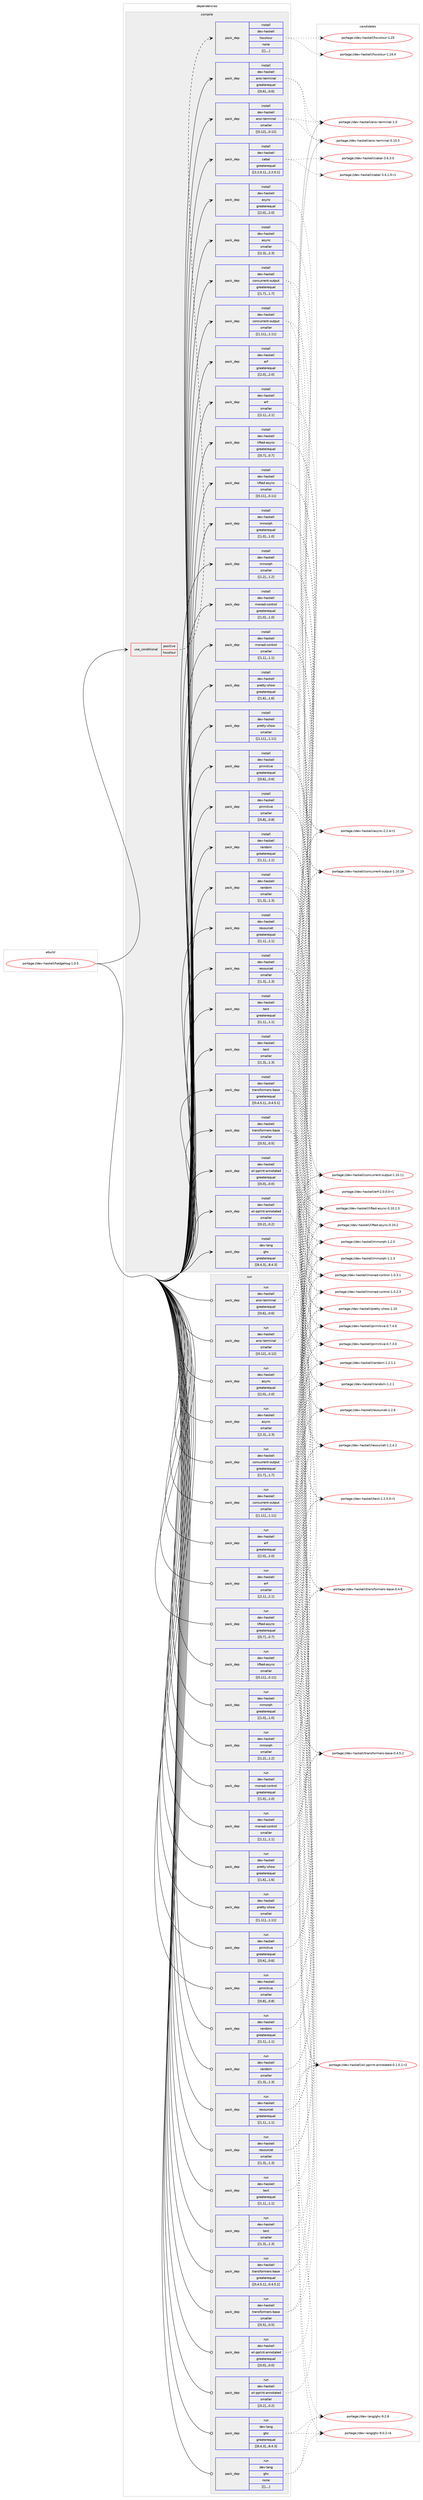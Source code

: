 digraph prolog {

# *************
# Graph options
# *************

newrank=true;
concentrate=true;
compound=true;
graph [rankdir=LR,fontname=Helvetica,fontsize=10,ranksep=1.5];#, ranksep=2.5, nodesep=0.2];
edge  [arrowhead=vee];
node  [fontname=Helvetica,fontsize=10];

# **********
# The ebuild
# **********

subgraph cluster_leftcol {
color=gray;
label=<<i>ebuild</i>>;
id [label="portage://dev-haskell/hedgehog-1.0.5", color=red, width=4, href="../dev-haskell/hedgehog-1.0.5.svg"];
}

# ****************
# The dependencies
# ****************

subgraph cluster_midcol {
color=gray;
label=<<i>dependencies</i>>;
subgraph cluster_compile {
fillcolor="#eeeeee";
style=filled;
label=<<i>compile</i>>;
subgraph cond20873 {
dependency81651 [label=<<TABLE BORDER="0" CELLBORDER="1" CELLSPACING="0" CELLPADDING="4"><TR><TD ROWSPAN="3" CELLPADDING="10">use_conditional</TD></TR><TR><TD>positive</TD></TR><TR><TD>hscolour</TD></TR></TABLE>>, shape=none, color=red];
subgraph pack59789 {
dependency81652 [label=<<TABLE BORDER="0" CELLBORDER="1" CELLSPACING="0" CELLPADDING="4" WIDTH="220"><TR><TD ROWSPAN="6" CELLPADDING="30">pack_dep</TD></TR><TR><TD WIDTH="110">install</TD></TR><TR><TD>dev-haskell</TD></TR><TR><TD>hscolour</TD></TR><TR><TD>none</TD></TR><TR><TD>[[],,,,]</TD></TR></TABLE>>, shape=none, color=blue];
}
dependency81651:e -> dependency81652:w [weight=20,style="dashed",arrowhead="vee"];
}
id:e -> dependency81651:w [weight=20,style="solid",arrowhead="vee"];
subgraph pack59790 {
dependency81653 [label=<<TABLE BORDER="0" CELLBORDER="1" CELLSPACING="0" CELLPADDING="4" WIDTH="220"><TR><TD ROWSPAN="6" CELLPADDING="30">pack_dep</TD></TR><TR><TD WIDTH="110">install</TD></TR><TR><TD>dev-haskell</TD></TR><TR><TD>ansi-terminal</TD></TR><TR><TD>greaterequal</TD></TR><TR><TD>[[0,6],,,0.6]</TD></TR></TABLE>>, shape=none, color=blue];
}
id:e -> dependency81653:w [weight=20,style="solid",arrowhead="vee"];
subgraph pack59791 {
dependency81654 [label=<<TABLE BORDER="0" CELLBORDER="1" CELLSPACING="0" CELLPADDING="4" WIDTH="220"><TR><TD ROWSPAN="6" CELLPADDING="30">pack_dep</TD></TR><TR><TD WIDTH="110">install</TD></TR><TR><TD>dev-haskell</TD></TR><TR><TD>ansi-terminal</TD></TR><TR><TD>smaller</TD></TR><TR><TD>[[0,12],,,0.12]</TD></TR></TABLE>>, shape=none, color=blue];
}
id:e -> dependency81654:w [weight=20,style="solid",arrowhead="vee"];
subgraph pack59792 {
dependency81655 [label=<<TABLE BORDER="0" CELLBORDER="1" CELLSPACING="0" CELLPADDING="4" WIDTH="220"><TR><TD ROWSPAN="6" CELLPADDING="30">pack_dep</TD></TR><TR><TD WIDTH="110">install</TD></TR><TR><TD>dev-haskell</TD></TR><TR><TD>async</TD></TR><TR><TD>greaterequal</TD></TR><TR><TD>[[2,0],,,2.0]</TD></TR></TABLE>>, shape=none, color=blue];
}
id:e -> dependency81655:w [weight=20,style="solid",arrowhead="vee"];
subgraph pack59793 {
dependency81656 [label=<<TABLE BORDER="0" CELLBORDER="1" CELLSPACING="0" CELLPADDING="4" WIDTH="220"><TR><TD ROWSPAN="6" CELLPADDING="30">pack_dep</TD></TR><TR><TD WIDTH="110">install</TD></TR><TR><TD>dev-haskell</TD></TR><TR><TD>async</TD></TR><TR><TD>smaller</TD></TR><TR><TD>[[2,3],,,2.3]</TD></TR></TABLE>>, shape=none, color=blue];
}
id:e -> dependency81656:w [weight=20,style="solid",arrowhead="vee"];
subgraph pack59794 {
dependency81657 [label=<<TABLE BORDER="0" CELLBORDER="1" CELLSPACING="0" CELLPADDING="4" WIDTH="220"><TR><TD ROWSPAN="6" CELLPADDING="30">pack_dep</TD></TR><TR><TD WIDTH="110">install</TD></TR><TR><TD>dev-haskell</TD></TR><TR><TD>cabal</TD></TR><TR><TD>greaterequal</TD></TR><TR><TD>[[2,2,0,1],,,2.2.0.1]</TD></TR></TABLE>>, shape=none, color=blue];
}
id:e -> dependency81657:w [weight=20,style="solid",arrowhead="vee"];
subgraph pack59795 {
dependency81658 [label=<<TABLE BORDER="0" CELLBORDER="1" CELLSPACING="0" CELLPADDING="4" WIDTH="220"><TR><TD ROWSPAN="6" CELLPADDING="30">pack_dep</TD></TR><TR><TD WIDTH="110">install</TD></TR><TR><TD>dev-haskell</TD></TR><TR><TD>concurrent-output</TD></TR><TR><TD>greaterequal</TD></TR><TR><TD>[[1,7],,,1.7]</TD></TR></TABLE>>, shape=none, color=blue];
}
id:e -> dependency81658:w [weight=20,style="solid",arrowhead="vee"];
subgraph pack59796 {
dependency81659 [label=<<TABLE BORDER="0" CELLBORDER="1" CELLSPACING="0" CELLPADDING="4" WIDTH="220"><TR><TD ROWSPAN="6" CELLPADDING="30">pack_dep</TD></TR><TR><TD WIDTH="110">install</TD></TR><TR><TD>dev-haskell</TD></TR><TR><TD>concurrent-output</TD></TR><TR><TD>smaller</TD></TR><TR><TD>[[1,11],,,1.11]</TD></TR></TABLE>>, shape=none, color=blue];
}
id:e -> dependency81659:w [weight=20,style="solid",arrowhead="vee"];
subgraph pack59797 {
dependency81660 [label=<<TABLE BORDER="0" CELLBORDER="1" CELLSPACING="0" CELLPADDING="4" WIDTH="220"><TR><TD ROWSPAN="6" CELLPADDING="30">pack_dep</TD></TR><TR><TD WIDTH="110">install</TD></TR><TR><TD>dev-haskell</TD></TR><TR><TD>erf</TD></TR><TR><TD>greaterequal</TD></TR><TR><TD>[[2,0],,,2.0]</TD></TR></TABLE>>, shape=none, color=blue];
}
id:e -> dependency81660:w [weight=20,style="solid",arrowhead="vee"];
subgraph pack59798 {
dependency81661 [label=<<TABLE BORDER="0" CELLBORDER="1" CELLSPACING="0" CELLPADDING="4" WIDTH="220"><TR><TD ROWSPAN="6" CELLPADDING="30">pack_dep</TD></TR><TR><TD WIDTH="110">install</TD></TR><TR><TD>dev-haskell</TD></TR><TR><TD>erf</TD></TR><TR><TD>smaller</TD></TR><TR><TD>[[2,1],,,2.1]</TD></TR></TABLE>>, shape=none, color=blue];
}
id:e -> dependency81661:w [weight=20,style="solid",arrowhead="vee"];
subgraph pack59799 {
dependency81662 [label=<<TABLE BORDER="0" CELLBORDER="1" CELLSPACING="0" CELLPADDING="4" WIDTH="220"><TR><TD ROWSPAN="6" CELLPADDING="30">pack_dep</TD></TR><TR><TD WIDTH="110">install</TD></TR><TR><TD>dev-haskell</TD></TR><TR><TD>lifted-async</TD></TR><TR><TD>greaterequal</TD></TR><TR><TD>[[0,7],,,0.7]</TD></TR></TABLE>>, shape=none, color=blue];
}
id:e -> dependency81662:w [weight=20,style="solid",arrowhead="vee"];
subgraph pack59800 {
dependency81663 [label=<<TABLE BORDER="0" CELLBORDER="1" CELLSPACING="0" CELLPADDING="4" WIDTH="220"><TR><TD ROWSPAN="6" CELLPADDING="30">pack_dep</TD></TR><TR><TD WIDTH="110">install</TD></TR><TR><TD>dev-haskell</TD></TR><TR><TD>lifted-async</TD></TR><TR><TD>smaller</TD></TR><TR><TD>[[0,11],,,0.11]</TD></TR></TABLE>>, shape=none, color=blue];
}
id:e -> dependency81663:w [weight=20,style="solid",arrowhead="vee"];
subgraph pack59801 {
dependency81664 [label=<<TABLE BORDER="0" CELLBORDER="1" CELLSPACING="0" CELLPADDING="4" WIDTH="220"><TR><TD ROWSPAN="6" CELLPADDING="30">pack_dep</TD></TR><TR><TD WIDTH="110">install</TD></TR><TR><TD>dev-haskell</TD></TR><TR><TD>mmorph</TD></TR><TR><TD>greaterequal</TD></TR><TR><TD>[[1,0],,,1.0]</TD></TR></TABLE>>, shape=none, color=blue];
}
id:e -> dependency81664:w [weight=20,style="solid",arrowhead="vee"];
subgraph pack59802 {
dependency81665 [label=<<TABLE BORDER="0" CELLBORDER="1" CELLSPACING="0" CELLPADDING="4" WIDTH="220"><TR><TD ROWSPAN="6" CELLPADDING="30">pack_dep</TD></TR><TR><TD WIDTH="110">install</TD></TR><TR><TD>dev-haskell</TD></TR><TR><TD>mmorph</TD></TR><TR><TD>smaller</TD></TR><TR><TD>[[1,2],,,1.2]</TD></TR></TABLE>>, shape=none, color=blue];
}
id:e -> dependency81665:w [weight=20,style="solid",arrowhead="vee"];
subgraph pack59803 {
dependency81666 [label=<<TABLE BORDER="0" CELLBORDER="1" CELLSPACING="0" CELLPADDING="4" WIDTH="220"><TR><TD ROWSPAN="6" CELLPADDING="30">pack_dep</TD></TR><TR><TD WIDTH="110">install</TD></TR><TR><TD>dev-haskell</TD></TR><TR><TD>monad-control</TD></TR><TR><TD>greaterequal</TD></TR><TR><TD>[[1,0],,,1.0]</TD></TR></TABLE>>, shape=none, color=blue];
}
id:e -> dependency81666:w [weight=20,style="solid",arrowhead="vee"];
subgraph pack59804 {
dependency81667 [label=<<TABLE BORDER="0" CELLBORDER="1" CELLSPACING="0" CELLPADDING="4" WIDTH="220"><TR><TD ROWSPAN="6" CELLPADDING="30">pack_dep</TD></TR><TR><TD WIDTH="110">install</TD></TR><TR><TD>dev-haskell</TD></TR><TR><TD>monad-control</TD></TR><TR><TD>smaller</TD></TR><TR><TD>[[1,1],,,1.1]</TD></TR></TABLE>>, shape=none, color=blue];
}
id:e -> dependency81667:w [weight=20,style="solid",arrowhead="vee"];
subgraph pack59805 {
dependency81668 [label=<<TABLE BORDER="0" CELLBORDER="1" CELLSPACING="0" CELLPADDING="4" WIDTH="220"><TR><TD ROWSPAN="6" CELLPADDING="30">pack_dep</TD></TR><TR><TD WIDTH="110">install</TD></TR><TR><TD>dev-haskell</TD></TR><TR><TD>pretty-show</TD></TR><TR><TD>greaterequal</TD></TR><TR><TD>[[1,6],,,1.6]</TD></TR></TABLE>>, shape=none, color=blue];
}
id:e -> dependency81668:w [weight=20,style="solid",arrowhead="vee"];
subgraph pack59806 {
dependency81669 [label=<<TABLE BORDER="0" CELLBORDER="1" CELLSPACING="0" CELLPADDING="4" WIDTH="220"><TR><TD ROWSPAN="6" CELLPADDING="30">pack_dep</TD></TR><TR><TD WIDTH="110">install</TD></TR><TR><TD>dev-haskell</TD></TR><TR><TD>pretty-show</TD></TR><TR><TD>smaller</TD></TR><TR><TD>[[1,11],,,1.11]</TD></TR></TABLE>>, shape=none, color=blue];
}
id:e -> dependency81669:w [weight=20,style="solid",arrowhead="vee"];
subgraph pack59807 {
dependency81670 [label=<<TABLE BORDER="0" CELLBORDER="1" CELLSPACING="0" CELLPADDING="4" WIDTH="220"><TR><TD ROWSPAN="6" CELLPADDING="30">pack_dep</TD></TR><TR><TD WIDTH="110">install</TD></TR><TR><TD>dev-haskell</TD></TR><TR><TD>primitive</TD></TR><TR><TD>greaterequal</TD></TR><TR><TD>[[0,6],,,0.6]</TD></TR></TABLE>>, shape=none, color=blue];
}
id:e -> dependency81670:w [weight=20,style="solid",arrowhead="vee"];
subgraph pack59808 {
dependency81671 [label=<<TABLE BORDER="0" CELLBORDER="1" CELLSPACING="0" CELLPADDING="4" WIDTH="220"><TR><TD ROWSPAN="6" CELLPADDING="30">pack_dep</TD></TR><TR><TD WIDTH="110">install</TD></TR><TR><TD>dev-haskell</TD></TR><TR><TD>primitive</TD></TR><TR><TD>smaller</TD></TR><TR><TD>[[0,8],,,0.8]</TD></TR></TABLE>>, shape=none, color=blue];
}
id:e -> dependency81671:w [weight=20,style="solid",arrowhead="vee"];
subgraph pack59809 {
dependency81672 [label=<<TABLE BORDER="0" CELLBORDER="1" CELLSPACING="0" CELLPADDING="4" WIDTH="220"><TR><TD ROWSPAN="6" CELLPADDING="30">pack_dep</TD></TR><TR><TD WIDTH="110">install</TD></TR><TR><TD>dev-haskell</TD></TR><TR><TD>random</TD></TR><TR><TD>greaterequal</TD></TR><TR><TD>[[1,1],,,1.1]</TD></TR></TABLE>>, shape=none, color=blue];
}
id:e -> dependency81672:w [weight=20,style="solid",arrowhead="vee"];
subgraph pack59810 {
dependency81673 [label=<<TABLE BORDER="0" CELLBORDER="1" CELLSPACING="0" CELLPADDING="4" WIDTH="220"><TR><TD ROWSPAN="6" CELLPADDING="30">pack_dep</TD></TR><TR><TD WIDTH="110">install</TD></TR><TR><TD>dev-haskell</TD></TR><TR><TD>random</TD></TR><TR><TD>smaller</TD></TR><TR><TD>[[1,3],,,1.3]</TD></TR></TABLE>>, shape=none, color=blue];
}
id:e -> dependency81673:w [weight=20,style="solid",arrowhead="vee"];
subgraph pack59811 {
dependency81674 [label=<<TABLE BORDER="0" CELLBORDER="1" CELLSPACING="0" CELLPADDING="4" WIDTH="220"><TR><TD ROWSPAN="6" CELLPADDING="30">pack_dep</TD></TR><TR><TD WIDTH="110">install</TD></TR><TR><TD>dev-haskell</TD></TR><TR><TD>resourcet</TD></TR><TR><TD>greaterequal</TD></TR><TR><TD>[[1,1],,,1.1]</TD></TR></TABLE>>, shape=none, color=blue];
}
id:e -> dependency81674:w [weight=20,style="solid",arrowhead="vee"];
subgraph pack59812 {
dependency81675 [label=<<TABLE BORDER="0" CELLBORDER="1" CELLSPACING="0" CELLPADDING="4" WIDTH="220"><TR><TD ROWSPAN="6" CELLPADDING="30">pack_dep</TD></TR><TR><TD WIDTH="110">install</TD></TR><TR><TD>dev-haskell</TD></TR><TR><TD>resourcet</TD></TR><TR><TD>smaller</TD></TR><TR><TD>[[1,3],,,1.3]</TD></TR></TABLE>>, shape=none, color=blue];
}
id:e -> dependency81675:w [weight=20,style="solid",arrowhead="vee"];
subgraph pack59813 {
dependency81676 [label=<<TABLE BORDER="0" CELLBORDER="1" CELLSPACING="0" CELLPADDING="4" WIDTH="220"><TR><TD ROWSPAN="6" CELLPADDING="30">pack_dep</TD></TR><TR><TD WIDTH="110">install</TD></TR><TR><TD>dev-haskell</TD></TR><TR><TD>text</TD></TR><TR><TD>greaterequal</TD></TR><TR><TD>[[1,1],,,1.1]</TD></TR></TABLE>>, shape=none, color=blue];
}
id:e -> dependency81676:w [weight=20,style="solid",arrowhead="vee"];
subgraph pack59814 {
dependency81677 [label=<<TABLE BORDER="0" CELLBORDER="1" CELLSPACING="0" CELLPADDING="4" WIDTH="220"><TR><TD ROWSPAN="6" CELLPADDING="30">pack_dep</TD></TR><TR><TD WIDTH="110">install</TD></TR><TR><TD>dev-haskell</TD></TR><TR><TD>text</TD></TR><TR><TD>smaller</TD></TR><TR><TD>[[1,3],,,1.3]</TD></TR></TABLE>>, shape=none, color=blue];
}
id:e -> dependency81677:w [weight=20,style="solid",arrowhead="vee"];
subgraph pack59815 {
dependency81678 [label=<<TABLE BORDER="0" CELLBORDER="1" CELLSPACING="0" CELLPADDING="4" WIDTH="220"><TR><TD ROWSPAN="6" CELLPADDING="30">pack_dep</TD></TR><TR><TD WIDTH="110">install</TD></TR><TR><TD>dev-haskell</TD></TR><TR><TD>transformers-base</TD></TR><TR><TD>greaterequal</TD></TR><TR><TD>[[0,4,5,1],,,0.4.5.1]</TD></TR></TABLE>>, shape=none, color=blue];
}
id:e -> dependency81678:w [weight=20,style="solid",arrowhead="vee"];
subgraph pack59816 {
dependency81679 [label=<<TABLE BORDER="0" CELLBORDER="1" CELLSPACING="0" CELLPADDING="4" WIDTH="220"><TR><TD ROWSPAN="6" CELLPADDING="30">pack_dep</TD></TR><TR><TD WIDTH="110">install</TD></TR><TR><TD>dev-haskell</TD></TR><TR><TD>transformers-base</TD></TR><TR><TD>smaller</TD></TR><TR><TD>[[0,5],,,0.5]</TD></TR></TABLE>>, shape=none, color=blue];
}
id:e -> dependency81679:w [weight=20,style="solid",arrowhead="vee"];
subgraph pack59817 {
dependency81680 [label=<<TABLE BORDER="0" CELLBORDER="1" CELLSPACING="0" CELLPADDING="4" WIDTH="220"><TR><TD ROWSPAN="6" CELLPADDING="30">pack_dep</TD></TR><TR><TD WIDTH="110">install</TD></TR><TR><TD>dev-haskell</TD></TR><TR><TD>wl-pprint-annotated</TD></TR><TR><TD>greaterequal</TD></TR><TR><TD>[[0,0],,,0.0]</TD></TR></TABLE>>, shape=none, color=blue];
}
id:e -> dependency81680:w [weight=20,style="solid",arrowhead="vee"];
subgraph pack59818 {
dependency81681 [label=<<TABLE BORDER="0" CELLBORDER="1" CELLSPACING="0" CELLPADDING="4" WIDTH="220"><TR><TD ROWSPAN="6" CELLPADDING="30">pack_dep</TD></TR><TR><TD WIDTH="110">install</TD></TR><TR><TD>dev-haskell</TD></TR><TR><TD>wl-pprint-annotated</TD></TR><TR><TD>smaller</TD></TR><TR><TD>[[0,2],,,0.2]</TD></TR></TABLE>>, shape=none, color=blue];
}
id:e -> dependency81681:w [weight=20,style="solid",arrowhead="vee"];
subgraph pack59819 {
dependency81682 [label=<<TABLE BORDER="0" CELLBORDER="1" CELLSPACING="0" CELLPADDING="4" WIDTH="220"><TR><TD ROWSPAN="6" CELLPADDING="30">pack_dep</TD></TR><TR><TD WIDTH="110">install</TD></TR><TR><TD>dev-lang</TD></TR><TR><TD>ghc</TD></TR><TR><TD>greaterequal</TD></TR><TR><TD>[[8,4,3],,,8.4.3]</TD></TR></TABLE>>, shape=none, color=blue];
}
id:e -> dependency81682:w [weight=20,style="solid",arrowhead="vee"];
}
subgraph cluster_compileandrun {
fillcolor="#eeeeee";
style=filled;
label=<<i>compile and run</i>>;
}
subgraph cluster_run {
fillcolor="#eeeeee";
style=filled;
label=<<i>run</i>>;
subgraph pack59820 {
dependency81683 [label=<<TABLE BORDER="0" CELLBORDER="1" CELLSPACING="0" CELLPADDING="4" WIDTH="220"><TR><TD ROWSPAN="6" CELLPADDING="30">pack_dep</TD></TR><TR><TD WIDTH="110">run</TD></TR><TR><TD>dev-haskell</TD></TR><TR><TD>ansi-terminal</TD></TR><TR><TD>greaterequal</TD></TR><TR><TD>[[0,6],,,0.6]</TD></TR></TABLE>>, shape=none, color=blue];
}
id:e -> dependency81683:w [weight=20,style="solid",arrowhead="odot"];
subgraph pack59821 {
dependency81684 [label=<<TABLE BORDER="0" CELLBORDER="1" CELLSPACING="0" CELLPADDING="4" WIDTH="220"><TR><TD ROWSPAN="6" CELLPADDING="30">pack_dep</TD></TR><TR><TD WIDTH="110">run</TD></TR><TR><TD>dev-haskell</TD></TR><TR><TD>ansi-terminal</TD></TR><TR><TD>smaller</TD></TR><TR><TD>[[0,12],,,0.12]</TD></TR></TABLE>>, shape=none, color=blue];
}
id:e -> dependency81684:w [weight=20,style="solid",arrowhead="odot"];
subgraph pack59822 {
dependency81685 [label=<<TABLE BORDER="0" CELLBORDER="1" CELLSPACING="0" CELLPADDING="4" WIDTH="220"><TR><TD ROWSPAN="6" CELLPADDING="30">pack_dep</TD></TR><TR><TD WIDTH="110">run</TD></TR><TR><TD>dev-haskell</TD></TR><TR><TD>async</TD></TR><TR><TD>greaterequal</TD></TR><TR><TD>[[2,0],,,2.0]</TD></TR></TABLE>>, shape=none, color=blue];
}
id:e -> dependency81685:w [weight=20,style="solid",arrowhead="odot"];
subgraph pack59823 {
dependency81686 [label=<<TABLE BORDER="0" CELLBORDER="1" CELLSPACING="0" CELLPADDING="4" WIDTH="220"><TR><TD ROWSPAN="6" CELLPADDING="30">pack_dep</TD></TR><TR><TD WIDTH="110">run</TD></TR><TR><TD>dev-haskell</TD></TR><TR><TD>async</TD></TR><TR><TD>smaller</TD></TR><TR><TD>[[2,3],,,2.3]</TD></TR></TABLE>>, shape=none, color=blue];
}
id:e -> dependency81686:w [weight=20,style="solid",arrowhead="odot"];
subgraph pack59824 {
dependency81687 [label=<<TABLE BORDER="0" CELLBORDER="1" CELLSPACING="0" CELLPADDING="4" WIDTH="220"><TR><TD ROWSPAN="6" CELLPADDING="30">pack_dep</TD></TR><TR><TD WIDTH="110">run</TD></TR><TR><TD>dev-haskell</TD></TR><TR><TD>concurrent-output</TD></TR><TR><TD>greaterequal</TD></TR><TR><TD>[[1,7],,,1.7]</TD></TR></TABLE>>, shape=none, color=blue];
}
id:e -> dependency81687:w [weight=20,style="solid",arrowhead="odot"];
subgraph pack59825 {
dependency81688 [label=<<TABLE BORDER="0" CELLBORDER="1" CELLSPACING="0" CELLPADDING="4" WIDTH="220"><TR><TD ROWSPAN="6" CELLPADDING="30">pack_dep</TD></TR><TR><TD WIDTH="110">run</TD></TR><TR><TD>dev-haskell</TD></TR><TR><TD>concurrent-output</TD></TR><TR><TD>smaller</TD></TR><TR><TD>[[1,11],,,1.11]</TD></TR></TABLE>>, shape=none, color=blue];
}
id:e -> dependency81688:w [weight=20,style="solid",arrowhead="odot"];
subgraph pack59826 {
dependency81689 [label=<<TABLE BORDER="0" CELLBORDER="1" CELLSPACING="0" CELLPADDING="4" WIDTH="220"><TR><TD ROWSPAN="6" CELLPADDING="30">pack_dep</TD></TR><TR><TD WIDTH="110">run</TD></TR><TR><TD>dev-haskell</TD></TR><TR><TD>erf</TD></TR><TR><TD>greaterequal</TD></TR><TR><TD>[[2,0],,,2.0]</TD></TR></TABLE>>, shape=none, color=blue];
}
id:e -> dependency81689:w [weight=20,style="solid",arrowhead="odot"];
subgraph pack59827 {
dependency81690 [label=<<TABLE BORDER="0" CELLBORDER="1" CELLSPACING="0" CELLPADDING="4" WIDTH="220"><TR><TD ROWSPAN="6" CELLPADDING="30">pack_dep</TD></TR><TR><TD WIDTH="110">run</TD></TR><TR><TD>dev-haskell</TD></TR><TR><TD>erf</TD></TR><TR><TD>smaller</TD></TR><TR><TD>[[2,1],,,2.1]</TD></TR></TABLE>>, shape=none, color=blue];
}
id:e -> dependency81690:w [weight=20,style="solid",arrowhead="odot"];
subgraph pack59828 {
dependency81691 [label=<<TABLE BORDER="0" CELLBORDER="1" CELLSPACING="0" CELLPADDING="4" WIDTH="220"><TR><TD ROWSPAN="6" CELLPADDING="30">pack_dep</TD></TR><TR><TD WIDTH="110">run</TD></TR><TR><TD>dev-haskell</TD></TR><TR><TD>lifted-async</TD></TR><TR><TD>greaterequal</TD></TR><TR><TD>[[0,7],,,0.7]</TD></TR></TABLE>>, shape=none, color=blue];
}
id:e -> dependency81691:w [weight=20,style="solid",arrowhead="odot"];
subgraph pack59829 {
dependency81692 [label=<<TABLE BORDER="0" CELLBORDER="1" CELLSPACING="0" CELLPADDING="4" WIDTH="220"><TR><TD ROWSPAN="6" CELLPADDING="30">pack_dep</TD></TR><TR><TD WIDTH="110">run</TD></TR><TR><TD>dev-haskell</TD></TR><TR><TD>lifted-async</TD></TR><TR><TD>smaller</TD></TR><TR><TD>[[0,11],,,0.11]</TD></TR></TABLE>>, shape=none, color=blue];
}
id:e -> dependency81692:w [weight=20,style="solid",arrowhead="odot"];
subgraph pack59830 {
dependency81693 [label=<<TABLE BORDER="0" CELLBORDER="1" CELLSPACING="0" CELLPADDING="4" WIDTH="220"><TR><TD ROWSPAN="6" CELLPADDING="30">pack_dep</TD></TR><TR><TD WIDTH="110">run</TD></TR><TR><TD>dev-haskell</TD></TR><TR><TD>mmorph</TD></TR><TR><TD>greaterequal</TD></TR><TR><TD>[[1,0],,,1.0]</TD></TR></TABLE>>, shape=none, color=blue];
}
id:e -> dependency81693:w [weight=20,style="solid",arrowhead="odot"];
subgraph pack59831 {
dependency81694 [label=<<TABLE BORDER="0" CELLBORDER="1" CELLSPACING="0" CELLPADDING="4" WIDTH="220"><TR><TD ROWSPAN="6" CELLPADDING="30">pack_dep</TD></TR><TR><TD WIDTH="110">run</TD></TR><TR><TD>dev-haskell</TD></TR><TR><TD>mmorph</TD></TR><TR><TD>smaller</TD></TR><TR><TD>[[1,2],,,1.2]</TD></TR></TABLE>>, shape=none, color=blue];
}
id:e -> dependency81694:w [weight=20,style="solid",arrowhead="odot"];
subgraph pack59832 {
dependency81695 [label=<<TABLE BORDER="0" CELLBORDER="1" CELLSPACING="0" CELLPADDING="4" WIDTH="220"><TR><TD ROWSPAN="6" CELLPADDING="30">pack_dep</TD></TR><TR><TD WIDTH="110">run</TD></TR><TR><TD>dev-haskell</TD></TR><TR><TD>monad-control</TD></TR><TR><TD>greaterequal</TD></TR><TR><TD>[[1,0],,,1.0]</TD></TR></TABLE>>, shape=none, color=blue];
}
id:e -> dependency81695:w [weight=20,style="solid",arrowhead="odot"];
subgraph pack59833 {
dependency81696 [label=<<TABLE BORDER="0" CELLBORDER="1" CELLSPACING="0" CELLPADDING="4" WIDTH="220"><TR><TD ROWSPAN="6" CELLPADDING="30">pack_dep</TD></TR><TR><TD WIDTH="110">run</TD></TR><TR><TD>dev-haskell</TD></TR><TR><TD>monad-control</TD></TR><TR><TD>smaller</TD></TR><TR><TD>[[1,1],,,1.1]</TD></TR></TABLE>>, shape=none, color=blue];
}
id:e -> dependency81696:w [weight=20,style="solid",arrowhead="odot"];
subgraph pack59834 {
dependency81697 [label=<<TABLE BORDER="0" CELLBORDER="1" CELLSPACING="0" CELLPADDING="4" WIDTH="220"><TR><TD ROWSPAN="6" CELLPADDING="30">pack_dep</TD></TR><TR><TD WIDTH="110">run</TD></TR><TR><TD>dev-haskell</TD></TR><TR><TD>pretty-show</TD></TR><TR><TD>greaterequal</TD></TR><TR><TD>[[1,6],,,1.6]</TD></TR></TABLE>>, shape=none, color=blue];
}
id:e -> dependency81697:w [weight=20,style="solid",arrowhead="odot"];
subgraph pack59835 {
dependency81698 [label=<<TABLE BORDER="0" CELLBORDER="1" CELLSPACING="0" CELLPADDING="4" WIDTH="220"><TR><TD ROWSPAN="6" CELLPADDING="30">pack_dep</TD></TR><TR><TD WIDTH="110">run</TD></TR><TR><TD>dev-haskell</TD></TR><TR><TD>pretty-show</TD></TR><TR><TD>smaller</TD></TR><TR><TD>[[1,11],,,1.11]</TD></TR></TABLE>>, shape=none, color=blue];
}
id:e -> dependency81698:w [weight=20,style="solid",arrowhead="odot"];
subgraph pack59836 {
dependency81699 [label=<<TABLE BORDER="0" CELLBORDER="1" CELLSPACING="0" CELLPADDING="4" WIDTH="220"><TR><TD ROWSPAN="6" CELLPADDING="30">pack_dep</TD></TR><TR><TD WIDTH="110">run</TD></TR><TR><TD>dev-haskell</TD></TR><TR><TD>primitive</TD></TR><TR><TD>greaterequal</TD></TR><TR><TD>[[0,6],,,0.6]</TD></TR></TABLE>>, shape=none, color=blue];
}
id:e -> dependency81699:w [weight=20,style="solid",arrowhead="odot"];
subgraph pack59837 {
dependency81700 [label=<<TABLE BORDER="0" CELLBORDER="1" CELLSPACING="0" CELLPADDING="4" WIDTH="220"><TR><TD ROWSPAN="6" CELLPADDING="30">pack_dep</TD></TR><TR><TD WIDTH="110">run</TD></TR><TR><TD>dev-haskell</TD></TR><TR><TD>primitive</TD></TR><TR><TD>smaller</TD></TR><TR><TD>[[0,8],,,0.8]</TD></TR></TABLE>>, shape=none, color=blue];
}
id:e -> dependency81700:w [weight=20,style="solid",arrowhead="odot"];
subgraph pack59838 {
dependency81701 [label=<<TABLE BORDER="0" CELLBORDER="1" CELLSPACING="0" CELLPADDING="4" WIDTH="220"><TR><TD ROWSPAN="6" CELLPADDING="30">pack_dep</TD></TR><TR><TD WIDTH="110">run</TD></TR><TR><TD>dev-haskell</TD></TR><TR><TD>random</TD></TR><TR><TD>greaterequal</TD></TR><TR><TD>[[1,1],,,1.1]</TD></TR></TABLE>>, shape=none, color=blue];
}
id:e -> dependency81701:w [weight=20,style="solid",arrowhead="odot"];
subgraph pack59839 {
dependency81702 [label=<<TABLE BORDER="0" CELLBORDER="1" CELLSPACING="0" CELLPADDING="4" WIDTH="220"><TR><TD ROWSPAN="6" CELLPADDING="30">pack_dep</TD></TR><TR><TD WIDTH="110">run</TD></TR><TR><TD>dev-haskell</TD></TR><TR><TD>random</TD></TR><TR><TD>smaller</TD></TR><TR><TD>[[1,3],,,1.3]</TD></TR></TABLE>>, shape=none, color=blue];
}
id:e -> dependency81702:w [weight=20,style="solid",arrowhead="odot"];
subgraph pack59840 {
dependency81703 [label=<<TABLE BORDER="0" CELLBORDER="1" CELLSPACING="0" CELLPADDING="4" WIDTH="220"><TR><TD ROWSPAN="6" CELLPADDING="30">pack_dep</TD></TR><TR><TD WIDTH="110">run</TD></TR><TR><TD>dev-haskell</TD></TR><TR><TD>resourcet</TD></TR><TR><TD>greaterequal</TD></TR><TR><TD>[[1,1],,,1.1]</TD></TR></TABLE>>, shape=none, color=blue];
}
id:e -> dependency81703:w [weight=20,style="solid",arrowhead="odot"];
subgraph pack59841 {
dependency81704 [label=<<TABLE BORDER="0" CELLBORDER="1" CELLSPACING="0" CELLPADDING="4" WIDTH="220"><TR><TD ROWSPAN="6" CELLPADDING="30">pack_dep</TD></TR><TR><TD WIDTH="110">run</TD></TR><TR><TD>dev-haskell</TD></TR><TR><TD>resourcet</TD></TR><TR><TD>smaller</TD></TR><TR><TD>[[1,3],,,1.3]</TD></TR></TABLE>>, shape=none, color=blue];
}
id:e -> dependency81704:w [weight=20,style="solid",arrowhead="odot"];
subgraph pack59842 {
dependency81705 [label=<<TABLE BORDER="0" CELLBORDER="1" CELLSPACING="0" CELLPADDING="4" WIDTH="220"><TR><TD ROWSPAN="6" CELLPADDING="30">pack_dep</TD></TR><TR><TD WIDTH="110">run</TD></TR><TR><TD>dev-haskell</TD></TR><TR><TD>text</TD></TR><TR><TD>greaterequal</TD></TR><TR><TD>[[1,1],,,1.1]</TD></TR></TABLE>>, shape=none, color=blue];
}
id:e -> dependency81705:w [weight=20,style="solid",arrowhead="odot"];
subgraph pack59843 {
dependency81706 [label=<<TABLE BORDER="0" CELLBORDER="1" CELLSPACING="0" CELLPADDING="4" WIDTH="220"><TR><TD ROWSPAN="6" CELLPADDING="30">pack_dep</TD></TR><TR><TD WIDTH="110">run</TD></TR><TR><TD>dev-haskell</TD></TR><TR><TD>text</TD></TR><TR><TD>smaller</TD></TR><TR><TD>[[1,3],,,1.3]</TD></TR></TABLE>>, shape=none, color=blue];
}
id:e -> dependency81706:w [weight=20,style="solid",arrowhead="odot"];
subgraph pack59844 {
dependency81707 [label=<<TABLE BORDER="0" CELLBORDER="1" CELLSPACING="0" CELLPADDING="4" WIDTH="220"><TR><TD ROWSPAN="6" CELLPADDING="30">pack_dep</TD></TR><TR><TD WIDTH="110">run</TD></TR><TR><TD>dev-haskell</TD></TR><TR><TD>transformers-base</TD></TR><TR><TD>greaterequal</TD></TR><TR><TD>[[0,4,5,1],,,0.4.5.1]</TD></TR></TABLE>>, shape=none, color=blue];
}
id:e -> dependency81707:w [weight=20,style="solid",arrowhead="odot"];
subgraph pack59845 {
dependency81708 [label=<<TABLE BORDER="0" CELLBORDER="1" CELLSPACING="0" CELLPADDING="4" WIDTH="220"><TR><TD ROWSPAN="6" CELLPADDING="30">pack_dep</TD></TR><TR><TD WIDTH="110">run</TD></TR><TR><TD>dev-haskell</TD></TR><TR><TD>transformers-base</TD></TR><TR><TD>smaller</TD></TR><TR><TD>[[0,5],,,0.5]</TD></TR></TABLE>>, shape=none, color=blue];
}
id:e -> dependency81708:w [weight=20,style="solid",arrowhead="odot"];
subgraph pack59846 {
dependency81709 [label=<<TABLE BORDER="0" CELLBORDER="1" CELLSPACING="0" CELLPADDING="4" WIDTH="220"><TR><TD ROWSPAN="6" CELLPADDING="30">pack_dep</TD></TR><TR><TD WIDTH="110">run</TD></TR><TR><TD>dev-haskell</TD></TR><TR><TD>wl-pprint-annotated</TD></TR><TR><TD>greaterequal</TD></TR><TR><TD>[[0,0],,,0.0]</TD></TR></TABLE>>, shape=none, color=blue];
}
id:e -> dependency81709:w [weight=20,style="solid",arrowhead="odot"];
subgraph pack59847 {
dependency81710 [label=<<TABLE BORDER="0" CELLBORDER="1" CELLSPACING="0" CELLPADDING="4" WIDTH="220"><TR><TD ROWSPAN="6" CELLPADDING="30">pack_dep</TD></TR><TR><TD WIDTH="110">run</TD></TR><TR><TD>dev-haskell</TD></TR><TR><TD>wl-pprint-annotated</TD></TR><TR><TD>smaller</TD></TR><TR><TD>[[0,2],,,0.2]</TD></TR></TABLE>>, shape=none, color=blue];
}
id:e -> dependency81710:w [weight=20,style="solid",arrowhead="odot"];
subgraph pack59848 {
dependency81711 [label=<<TABLE BORDER="0" CELLBORDER="1" CELLSPACING="0" CELLPADDING="4" WIDTH="220"><TR><TD ROWSPAN="6" CELLPADDING="30">pack_dep</TD></TR><TR><TD WIDTH="110">run</TD></TR><TR><TD>dev-lang</TD></TR><TR><TD>ghc</TD></TR><TR><TD>greaterequal</TD></TR><TR><TD>[[8,4,3],,,8.4.3]</TD></TR></TABLE>>, shape=none, color=blue];
}
id:e -> dependency81711:w [weight=20,style="solid",arrowhead="odot"];
subgraph pack59849 {
dependency81712 [label=<<TABLE BORDER="0" CELLBORDER="1" CELLSPACING="0" CELLPADDING="4" WIDTH="220"><TR><TD ROWSPAN="6" CELLPADDING="30">pack_dep</TD></TR><TR><TD WIDTH="110">run</TD></TR><TR><TD>dev-lang</TD></TR><TR><TD>ghc</TD></TR><TR><TD>none</TD></TR><TR><TD>[[],,,,]</TD></TR></TABLE>>, shape=none, color=blue];
}
id:e -> dependency81712:w [weight=20,style="solid",arrowhead="odot"];
}
}

# **************
# The candidates
# **************

subgraph cluster_choices {
rank=same;
color=gray;
label=<<i>candidates</i>>;

subgraph choice59789 {
color=black;
nodesep=1;
choice100101118451049711510710110810847104115991111081111171144549465053 [label="portage://dev-haskell/hscolour-1.25", color=red, width=4,href="../dev-haskell/hscolour-1.25.svg"];
choice1001011184510497115107101108108471041159911110811111711445494650524652 [label="portage://dev-haskell/hscolour-1.24.4", color=red, width=4,href="../dev-haskell/hscolour-1.24.4.svg"];
dependency81652:e -> choice100101118451049711510710110810847104115991111081111171144549465053:w [style=dotted,weight="100"];
dependency81652:e -> choice1001011184510497115107101108108471041159911110811111711445494650524652:w [style=dotted,weight="100"];
}
subgraph choice59790 {
color=black;
nodesep=1;
choice10010111845104971151071011081084797110115105451161011141091051109710845494648 [label="portage://dev-haskell/ansi-terminal-1.0", color=red, width=4,href="../dev-haskell/ansi-terminal-1.0.svg"];
choice10010111845104971151071011081084797110115105451161011141091051109710845484649484651 [label="portage://dev-haskell/ansi-terminal-0.10.3", color=red, width=4,href="../dev-haskell/ansi-terminal-0.10.3.svg"];
dependency81653:e -> choice10010111845104971151071011081084797110115105451161011141091051109710845494648:w [style=dotted,weight="100"];
dependency81653:e -> choice10010111845104971151071011081084797110115105451161011141091051109710845484649484651:w [style=dotted,weight="100"];
}
subgraph choice59791 {
color=black;
nodesep=1;
choice10010111845104971151071011081084797110115105451161011141091051109710845494648 [label="portage://dev-haskell/ansi-terminal-1.0", color=red, width=4,href="../dev-haskell/ansi-terminal-1.0.svg"];
choice10010111845104971151071011081084797110115105451161011141091051109710845484649484651 [label="portage://dev-haskell/ansi-terminal-0.10.3", color=red, width=4,href="../dev-haskell/ansi-terminal-0.10.3.svg"];
dependency81654:e -> choice10010111845104971151071011081084797110115105451161011141091051109710845494648:w [style=dotted,weight="100"];
dependency81654:e -> choice10010111845104971151071011081084797110115105451161011141091051109710845484649484651:w [style=dotted,weight="100"];
}
subgraph choice59792 {
color=black;
nodesep=1;
choice10010111845104971151071011081084797115121110994550465046524511449 [label="portage://dev-haskell/async-2.2.4-r1", color=red, width=4,href="../dev-haskell/async-2.2.4-r1.svg"];
dependency81655:e -> choice10010111845104971151071011081084797115121110994550465046524511449:w [style=dotted,weight="100"];
}
subgraph choice59793 {
color=black;
nodesep=1;
choice10010111845104971151071011081084797115121110994550465046524511449 [label="portage://dev-haskell/async-2.2.4-r1", color=red, width=4,href="../dev-haskell/async-2.2.4-r1.svg"];
dependency81656:e -> choice10010111845104971151071011081084797115121110994550465046524511449:w [style=dotted,weight="100"];
}
subgraph choice59794 {
color=black;
nodesep=1;
choice100101118451049711510710110810847999798971084551465446514648 [label="portage://dev-haskell/cabal-3.6.3.0", color=red, width=4,href="../dev-haskell/cabal-3.6.3.0.svg"];
choice1001011184510497115107101108108479997989710845514652464946484511449 [label="portage://dev-haskell/cabal-3.4.1.0-r1", color=red, width=4,href="../dev-haskell/cabal-3.4.1.0-r1.svg"];
dependency81657:e -> choice100101118451049711510710110810847999798971084551465446514648:w [style=dotted,weight="100"];
dependency81657:e -> choice1001011184510497115107101108108479997989710845514652464946484511449:w [style=dotted,weight="100"];
}
subgraph choice59795 {
color=black;
nodesep=1;
choice1001011184510497115107101108108479911111099117114114101110116451111171161121171164549464948464957 [label="portage://dev-haskell/concurrent-output-1.10.19", color=red, width=4,href="../dev-haskell/concurrent-output-1.10.19.svg"];
choice1001011184510497115107101108108479911111099117114114101110116451111171161121171164549464948464949 [label="portage://dev-haskell/concurrent-output-1.10.11", color=red, width=4,href="../dev-haskell/concurrent-output-1.10.11.svg"];
dependency81658:e -> choice1001011184510497115107101108108479911111099117114114101110116451111171161121171164549464948464957:w [style=dotted,weight="100"];
dependency81658:e -> choice1001011184510497115107101108108479911111099117114114101110116451111171161121171164549464948464949:w [style=dotted,weight="100"];
}
subgraph choice59796 {
color=black;
nodesep=1;
choice1001011184510497115107101108108479911111099117114114101110116451111171161121171164549464948464957 [label="portage://dev-haskell/concurrent-output-1.10.19", color=red, width=4,href="../dev-haskell/concurrent-output-1.10.19.svg"];
choice1001011184510497115107101108108479911111099117114114101110116451111171161121171164549464948464949 [label="portage://dev-haskell/concurrent-output-1.10.11", color=red, width=4,href="../dev-haskell/concurrent-output-1.10.11.svg"];
dependency81659:e -> choice1001011184510497115107101108108479911111099117114114101110116451111171161121171164549464948464957:w [style=dotted,weight="100"];
dependency81659:e -> choice1001011184510497115107101108108479911111099117114114101110116451111171161121171164549464948464949:w [style=dotted,weight="100"];
}
subgraph choice59797 {
color=black;
nodesep=1;
choice10010111845104971151071011081084710111410245504648464846484511449 [label="portage://dev-haskell/erf-2.0.0.0-r1", color=red, width=4,href="../dev-haskell/erf-2.0.0.0-r1.svg"];
dependency81660:e -> choice10010111845104971151071011081084710111410245504648464846484511449:w [style=dotted,weight="100"];
}
subgraph choice59798 {
color=black;
nodesep=1;
choice10010111845104971151071011081084710111410245504648464846484511449 [label="portage://dev-haskell/erf-2.0.0.0-r1", color=red, width=4,href="../dev-haskell/erf-2.0.0.0-r1.svg"];
dependency81661:e -> choice10010111845104971151071011081084710111410245504648464846484511449:w [style=dotted,weight="100"];
}
subgraph choice59799 {
color=black;
nodesep=1;
choice100101118451049711510710110810847108105102116101100459711512111099454846494846504651 [label="portage://dev-haskell/lifted-async-0.10.2.3", color=red, width=4,href="../dev-haskell/lifted-async-0.10.2.3.svg"];
choice10010111845104971151071011081084710810510211610110045971151211109945484649484650 [label="portage://dev-haskell/lifted-async-0.10.2", color=red, width=4,href="../dev-haskell/lifted-async-0.10.2.svg"];
dependency81662:e -> choice100101118451049711510710110810847108105102116101100459711512111099454846494846504651:w [style=dotted,weight="100"];
dependency81662:e -> choice10010111845104971151071011081084710810510211610110045971151211109945484649484650:w [style=dotted,weight="100"];
}
subgraph choice59800 {
color=black;
nodesep=1;
choice100101118451049711510710110810847108105102116101100459711512111099454846494846504651 [label="portage://dev-haskell/lifted-async-0.10.2.3", color=red, width=4,href="../dev-haskell/lifted-async-0.10.2.3.svg"];
choice10010111845104971151071011081084710810510211610110045971151211109945484649484650 [label="portage://dev-haskell/lifted-async-0.10.2", color=red, width=4,href="../dev-haskell/lifted-async-0.10.2.svg"];
dependency81663:e -> choice100101118451049711510710110810847108105102116101100459711512111099454846494846504651:w [style=dotted,weight="100"];
dependency81663:e -> choice10010111845104971151071011081084710810510211610110045971151211109945484649484650:w [style=dotted,weight="100"];
}
subgraph choice59801 {
color=black;
nodesep=1;
choice100101118451049711510710110810847109109111114112104454946504648 [label="portage://dev-haskell/mmorph-1.2.0", color=red, width=4,href="../dev-haskell/mmorph-1.2.0.svg"];
choice100101118451049711510710110810847109109111114112104454946494651 [label="portage://dev-haskell/mmorph-1.1.3", color=red, width=4,href="../dev-haskell/mmorph-1.1.3.svg"];
dependency81664:e -> choice100101118451049711510710110810847109109111114112104454946504648:w [style=dotted,weight="100"];
dependency81664:e -> choice100101118451049711510710110810847109109111114112104454946494651:w [style=dotted,weight="100"];
}
subgraph choice59802 {
color=black;
nodesep=1;
choice100101118451049711510710110810847109109111114112104454946504648 [label="portage://dev-haskell/mmorph-1.2.0", color=red, width=4,href="../dev-haskell/mmorph-1.2.0.svg"];
choice100101118451049711510710110810847109109111114112104454946494651 [label="portage://dev-haskell/mmorph-1.1.3", color=red, width=4,href="../dev-haskell/mmorph-1.1.3.svg"];
dependency81665:e -> choice100101118451049711510710110810847109109111114112104454946504648:w [style=dotted,weight="100"];
dependency81665:e -> choice100101118451049711510710110810847109109111114112104454946494651:w [style=dotted,weight="100"];
}
subgraph choice59803 {
color=black;
nodesep=1;
choice1001011184510497115107101108108471091111109710045991111101161141111084549464846514649 [label="portage://dev-haskell/monad-control-1.0.3.1", color=red, width=4,href="../dev-haskell/monad-control-1.0.3.1.svg"];
choice1001011184510497115107101108108471091111109710045991111101161141111084549464846504651 [label="portage://dev-haskell/monad-control-1.0.2.3", color=red, width=4,href="../dev-haskell/monad-control-1.0.2.3.svg"];
dependency81666:e -> choice1001011184510497115107101108108471091111109710045991111101161141111084549464846514649:w [style=dotted,weight="100"];
dependency81666:e -> choice1001011184510497115107101108108471091111109710045991111101161141111084549464846504651:w [style=dotted,weight="100"];
}
subgraph choice59804 {
color=black;
nodesep=1;
choice1001011184510497115107101108108471091111109710045991111101161141111084549464846514649 [label="portage://dev-haskell/monad-control-1.0.3.1", color=red, width=4,href="../dev-haskell/monad-control-1.0.3.1.svg"];
choice1001011184510497115107101108108471091111109710045991111101161141111084549464846504651 [label="portage://dev-haskell/monad-control-1.0.2.3", color=red, width=4,href="../dev-haskell/monad-control-1.0.2.3.svg"];
dependency81667:e -> choice1001011184510497115107101108108471091111109710045991111101161141111084549464846514649:w [style=dotted,weight="100"];
dependency81667:e -> choice1001011184510497115107101108108471091111109710045991111101161141111084549464846504651:w [style=dotted,weight="100"];
}
subgraph choice59805 {
color=black;
nodesep=1;
choice100101118451049711510710110810847112114101116116121451151041111194549464948 [label="portage://dev-haskell/pretty-show-1.10", color=red, width=4,href="../dev-haskell/pretty-show-1.10.svg"];
dependency81668:e -> choice100101118451049711510710110810847112114101116116121451151041111194549464948:w [style=dotted,weight="100"];
}
subgraph choice59806 {
color=black;
nodesep=1;
choice100101118451049711510710110810847112114101116116121451151041111194549464948 [label="portage://dev-haskell/pretty-show-1.10", color=red, width=4,href="../dev-haskell/pretty-show-1.10.svg"];
dependency81669:e -> choice100101118451049711510710110810847112114101116116121451151041111194549464948:w [style=dotted,weight="100"];
}
subgraph choice59807 {
color=black;
nodesep=1;
choice1001011184510497115107101108108471121141051091051161051181014548465546524648 [label="portage://dev-haskell/primitive-0.7.4.0", color=red, width=4,href="../dev-haskell/primitive-0.7.4.0.svg"];
choice1001011184510497115107101108108471121141051091051161051181014548465546514648 [label="portage://dev-haskell/primitive-0.7.3.0", color=red, width=4,href="../dev-haskell/primitive-0.7.3.0.svg"];
dependency81670:e -> choice1001011184510497115107101108108471121141051091051161051181014548465546524648:w [style=dotted,weight="100"];
dependency81670:e -> choice1001011184510497115107101108108471121141051091051161051181014548465546514648:w [style=dotted,weight="100"];
}
subgraph choice59808 {
color=black;
nodesep=1;
choice1001011184510497115107101108108471121141051091051161051181014548465546524648 [label="portage://dev-haskell/primitive-0.7.4.0", color=red, width=4,href="../dev-haskell/primitive-0.7.4.0.svg"];
choice1001011184510497115107101108108471121141051091051161051181014548465546514648 [label="portage://dev-haskell/primitive-0.7.3.0", color=red, width=4,href="../dev-haskell/primitive-0.7.3.0.svg"];
dependency81671:e -> choice1001011184510497115107101108108471121141051091051161051181014548465546524648:w [style=dotted,weight="100"];
dependency81671:e -> choice1001011184510497115107101108108471121141051091051161051181014548465546514648:w [style=dotted,weight="100"];
}
subgraph choice59809 {
color=black;
nodesep=1;
choice100101118451049711510710110810847114971101001111094549465046494649 [label="portage://dev-haskell/random-1.2.1.1", color=red, width=4,href="../dev-haskell/random-1.2.1.1.svg"];
choice10010111845104971151071011081084711497110100111109454946504649 [label="portage://dev-haskell/random-1.2.1", color=red, width=4,href="../dev-haskell/random-1.2.1.svg"];
dependency81672:e -> choice100101118451049711510710110810847114971101001111094549465046494649:w [style=dotted,weight="100"];
dependency81672:e -> choice10010111845104971151071011081084711497110100111109454946504649:w [style=dotted,weight="100"];
}
subgraph choice59810 {
color=black;
nodesep=1;
choice100101118451049711510710110810847114971101001111094549465046494649 [label="portage://dev-haskell/random-1.2.1.1", color=red, width=4,href="../dev-haskell/random-1.2.1.1.svg"];
choice10010111845104971151071011081084711497110100111109454946504649 [label="portage://dev-haskell/random-1.2.1", color=red, width=4,href="../dev-haskell/random-1.2.1.svg"];
dependency81673:e -> choice100101118451049711510710110810847114971101001111094549465046494649:w [style=dotted,weight="100"];
dependency81673:e -> choice10010111845104971151071011081084711497110100111109454946504649:w [style=dotted,weight="100"];
}
subgraph choice59811 {
color=black;
nodesep=1;
choice10010111845104971151071011081084711410111511111711499101116454946504654 [label="portage://dev-haskell/resourcet-1.2.6", color=red, width=4,href="../dev-haskell/resourcet-1.2.6.svg"];
choice100101118451049711510710110810847114101115111117114991011164549465046524650 [label="portage://dev-haskell/resourcet-1.2.4.2", color=red, width=4,href="../dev-haskell/resourcet-1.2.4.2.svg"];
dependency81674:e -> choice10010111845104971151071011081084711410111511111711499101116454946504654:w [style=dotted,weight="100"];
dependency81674:e -> choice100101118451049711510710110810847114101115111117114991011164549465046524650:w [style=dotted,weight="100"];
}
subgraph choice59812 {
color=black;
nodesep=1;
choice10010111845104971151071011081084711410111511111711499101116454946504654 [label="portage://dev-haskell/resourcet-1.2.6", color=red, width=4,href="../dev-haskell/resourcet-1.2.6.svg"];
choice100101118451049711510710110810847114101115111117114991011164549465046524650 [label="portage://dev-haskell/resourcet-1.2.4.2", color=red, width=4,href="../dev-haskell/resourcet-1.2.4.2.svg"];
dependency81675:e -> choice10010111845104971151071011081084711410111511111711499101116454946504654:w [style=dotted,weight="100"];
dependency81675:e -> choice100101118451049711510710110810847114101115111117114991011164549465046524650:w [style=dotted,weight="100"];
}
subgraph choice59813 {
color=black;
nodesep=1;
choice10010111845104971151071011081084711610112011645494650465346484511449 [label="portage://dev-haskell/text-1.2.5.0-r1", color=red, width=4,href="../dev-haskell/text-1.2.5.0-r1.svg"];
dependency81676:e -> choice10010111845104971151071011081084711610112011645494650465346484511449:w [style=dotted,weight="100"];
}
subgraph choice59814 {
color=black;
nodesep=1;
choice10010111845104971151071011081084711610112011645494650465346484511449 [label="portage://dev-haskell/text-1.2.5.0-r1", color=red, width=4,href="../dev-haskell/text-1.2.5.0-r1.svg"];
dependency81677:e -> choice10010111845104971151071011081084711610112011645494650465346484511449:w [style=dotted,weight="100"];
}
subgraph choice59815 {
color=black;
nodesep=1;
choice10010111845104971151071011081084711611497110115102111114109101114115459897115101454846524654 [label="portage://dev-haskell/transformers-base-0.4.6", color=red, width=4,href="../dev-haskell/transformers-base-0.4.6.svg"];
choice100101118451049711510710110810847116114971101151021111141091011141154598971151014548465246534650 [label="portage://dev-haskell/transformers-base-0.4.5.2", color=red, width=4,href="../dev-haskell/transformers-base-0.4.5.2.svg"];
dependency81678:e -> choice10010111845104971151071011081084711611497110115102111114109101114115459897115101454846524654:w [style=dotted,weight="100"];
dependency81678:e -> choice100101118451049711510710110810847116114971101151021111141091011141154598971151014548465246534650:w [style=dotted,weight="100"];
}
subgraph choice59816 {
color=black;
nodesep=1;
choice10010111845104971151071011081084711611497110115102111114109101114115459897115101454846524654 [label="portage://dev-haskell/transformers-base-0.4.6", color=red, width=4,href="../dev-haskell/transformers-base-0.4.6.svg"];
choice100101118451049711510710110810847116114971101151021111141091011141154598971151014548465246534650 [label="portage://dev-haskell/transformers-base-0.4.5.2", color=red, width=4,href="../dev-haskell/transformers-base-0.4.5.2.svg"];
dependency81679:e -> choice10010111845104971151071011081084711611497110115102111114109101114115459897115101454846524654:w [style=dotted,weight="100"];
dependency81679:e -> choice100101118451049711510710110810847116114971101151021111141091011141154598971151014548465246534650:w [style=dotted,weight="100"];
}
subgraph choice59817 {
color=black;
nodesep=1;
choice1001011184510497115107101108108471191084511211211410511011645971101101111169711610110045484649464846494511450 [label="portage://dev-haskell/wl-pprint-annotated-0.1.0.1-r2", color=red, width=4,href="../dev-haskell/wl-pprint-annotated-0.1.0.1-r2.svg"];
dependency81680:e -> choice1001011184510497115107101108108471191084511211211410511011645971101101111169711610110045484649464846494511450:w [style=dotted,weight="100"];
}
subgraph choice59818 {
color=black;
nodesep=1;
choice1001011184510497115107101108108471191084511211211410511011645971101101111169711610110045484649464846494511450 [label="portage://dev-haskell/wl-pprint-annotated-0.1.0.1-r2", color=red, width=4,href="../dev-haskell/wl-pprint-annotated-0.1.0.1-r2.svg"];
dependency81681:e -> choice1001011184510497115107101108108471191084511211211410511011645971101101111169711610110045484649464846494511450:w [style=dotted,weight="100"];
}
subgraph choice59819 {
color=black;
nodesep=1;
choice10010111845108971101034710310499455746504656 [label="portage://dev-lang/ghc-9.2.8", color=red, width=4,href="../dev-lang/ghc-9.2.8.svg"];
choice100101118451089711010347103104994557464846504511452 [label="portage://dev-lang/ghc-9.0.2-r4", color=red, width=4,href="../dev-lang/ghc-9.0.2-r4.svg"];
dependency81682:e -> choice10010111845108971101034710310499455746504656:w [style=dotted,weight="100"];
dependency81682:e -> choice100101118451089711010347103104994557464846504511452:w [style=dotted,weight="100"];
}
subgraph choice59820 {
color=black;
nodesep=1;
choice10010111845104971151071011081084797110115105451161011141091051109710845494648 [label="portage://dev-haskell/ansi-terminal-1.0", color=red, width=4,href="../dev-haskell/ansi-terminal-1.0.svg"];
choice10010111845104971151071011081084797110115105451161011141091051109710845484649484651 [label="portage://dev-haskell/ansi-terminal-0.10.3", color=red, width=4,href="../dev-haskell/ansi-terminal-0.10.3.svg"];
dependency81683:e -> choice10010111845104971151071011081084797110115105451161011141091051109710845494648:w [style=dotted,weight="100"];
dependency81683:e -> choice10010111845104971151071011081084797110115105451161011141091051109710845484649484651:w [style=dotted,weight="100"];
}
subgraph choice59821 {
color=black;
nodesep=1;
choice10010111845104971151071011081084797110115105451161011141091051109710845494648 [label="portage://dev-haskell/ansi-terminal-1.0", color=red, width=4,href="../dev-haskell/ansi-terminal-1.0.svg"];
choice10010111845104971151071011081084797110115105451161011141091051109710845484649484651 [label="portage://dev-haskell/ansi-terminal-0.10.3", color=red, width=4,href="../dev-haskell/ansi-terminal-0.10.3.svg"];
dependency81684:e -> choice10010111845104971151071011081084797110115105451161011141091051109710845494648:w [style=dotted,weight="100"];
dependency81684:e -> choice10010111845104971151071011081084797110115105451161011141091051109710845484649484651:w [style=dotted,weight="100"];
}
subgraph choice59822 {
color=black;
nodesep=1;
choice10010111845104971151071011081084797115121110994550465046524511449 [label="portage://dev-haskell/async-2.2.4-r1", color=red, width=4,href="../dev-haskell/async-2.2.4-r1.svg"];
dependency81685:e -> choice10010111845104971151071011081084797115121110994550465046524511449:w [style=dotted,weight="100"];
}
subgraph choice59823 {
color=black;
nodesep=1;
choice10010111845104971151071011081084797115121110994550465046524511449 [label="portage://dev-haskell/async-2.2.4-r1", color=red, width=4,href="../dev-haskell/async-2.2.4-r1.svg"];
dependency81686:e -> choice10010111845104971151071011081084797115121110994550465046524511449:w [style=dotted,weight="100"];
}
subgraph choice59824 {
color=black;
nodesep=1;
choice1001011184510497115107101108108479911111099117114114101110116451111171161121171164549464948464957 [label="portage://dev-haskell/concurrent-output-1.10.19", color=red, width=4,href="../dev-haskell/concurrent-output-1.10.19.svg"];
choice1001011184510497115107101108108479911111099117114114101110116451111171161121171164549464948464949 [label="portage://dev-haskell/concurrent-output-1.10.11", color=red, width=4,href="../dev-haskell/concurrent-output-1.10.11.svg"];
dependency81687:e -> choice1001011184510497115107101108108479911111099117114114101110116451111171161121171164549464948464957:w [style=dotted,weight="100"];
dependency81687:e -> choice1001011184510497115107101108108479911111099117114114101110116451111171161121171164549464948464949:w [style=dotted,weight="100"];
}
subgraph choice59825 {
color=black;
nodesep=1;
choice1001011184510497115107101108108479911111099117114114101110116451111171161121171164549464948464957 [label="portage://dev-haskell/concurrent-output-1.10.19", color=red, width=4,href="../dev-haskell/concurrent-output-1.10.19.svg"];
choice1001011184510497115107101108108479911111099117114114101110116451111171161121171164549464948464949 [label="portage://dev-haskell/concurrent-output-1.10.11", color=red, width=4,href="../dev-haskell/concurrent-output-1.10.11.svg"];
dependency81688:e -> choice1001011184510497115107101108108479911111099117114114101110116451111171161121171164549464948464957:w [style=dotted,weight="100"];
dependency81688:e -> choice1001011184510497115107101108108479911111099117114114101110116451111171161121171164549464948464949:w [style=dotted,weight="100"];
}
subgraph choice59826 {
color=black;
nodesep=1;
choice10010111845104971151071011081084710111410245504648464846484511449 [label="portage://dev-haskell/erf-2.0.0.0-r1", color=red, width=4,href="../dev-haskell/erf-2.0.0.0-r1.svg"];
dependency81689:e -> choice10010111845104971151071011081084710111410245504648464846484511449:w [style=dotted,weight="100"];
}
subgraph choice59827 {
color=black;
nodesep=1;
choice10010111845104971151071011081084710111410245504648464846484511449 [label="portage://dev-haskell/erf-2.0.0.0-r1", color=red, width=4,href="../dev-haskell/erf-2.0.0.0-r1.svg"];
dependency81690:e -> choice10010111845104971151071011081084710111410245504648464846484511449:w [style=dotted,weight="100"];
}
subgraph choice59828 {
color=black;
nodesep=1;
choice100101118451049711510710110810847108105102116101100459711512111099454846494846504651 [label="portage://dev-haskell/lifted-async-0.10.2.3", color=red, width=4,href="../dev-haskell/lifted-async-0.10.2.3.svg"];
choice10010111845104971151071011081084710810510211610110045971151211109945484649484650 [label="portage://dev-haskell/lifted-async-0.10.2", color=red, width=4,href="../dev-haskell/lifted-async-0.10.2.svg"];
dependency81691:e -> choice100101118451049711510710110810847108105102116101100459711512111099454846494846504651:w [style=dotted,weight="100"];
dependency81691:e -> choice10010111845104971151071011081084710810510211610110045971151211109945484649484650:w [style=dotted,weight="100"];
}
subgraph choice59829 {
color=black;
nodesep=1;
choice100101118451049711510710110810847108105102116101100459711512111099454846494846504651 [label="portage://dev-haskell/lifted-async-0.10.2.3", color=red, width=4,href="../dev-haskell/lifted-async-0.10.2.3.svg"];
choice10010111845104971151071011081084710810510211610110045971151211109945484649484650 [label="portage://dev-haskell/lifted-async-0.10.2", color=red, width=4,href="../dev-haskell/lifted-async-0.10.2.svg"];
dependency81692:e -> choice100101118451049711510710110810847108105102116101100459711512111099454846494846504651:w [style=dotted,weight="100"];
dependency81692:e -> choice10010111845104971151071011081084710810510211610110045971151211109945484649484650:w [style=dotted,weight="100"];
}
subgraph choice59830 {
color=black;
nodesep=1;
choice100101118451049711510710110810847109109111114112104454946504648 [label="portage://dev-haskell/mmorph-1.2.0", color=red, width=4,href="../dev-haskell/mmorph-1.2.0.svg"];
choice100101118451049711510710110810847109109111114112104454946494651 [label="portage://dev-haskell/mmorph-1.1.3", color=red, width=4,href="../dev-haskell/mmorph-1.1.3.svg"];
dependency81693:e -> choice100101118451049711510710110810847109109111114112104454946504648:w [style=dotted,weight="100"];
dependency81693:e -> choice100101118451049711510710110810847109109111114112104454946494651:w [style=dotted,weight="100"];
}
subgraph choice59831 {
color=black;
nodesep=1;
choice100101118451049711510710110810847109109111114112104454946504648 [label="portage://dev-haskell/mmorph-1.2.0", color=red, width=4,href="../dev-haskell/mmorph-1.2.0.svg"];
choice100101118451049711510710110810847109109111114112104454946494651 [label="portage://dev-haskell/mmorph-1.1.3", color=red, width=4,href="../dev-haskell/mmorph-1.1.3.svg"];
dependency81694:e -> choice100101118451049711510710110810847109109111114112104454946504648:w [style=dotted,weight="100"];
dependency81694:e -> choice100101118451049711510710110810847109109111114112104454946494651:w [style=dotted,weight="100"];
}
subgraph choice59832 {
color=black;
nodesep=1;
choice1001011184510497115107101108108471091111109710045991111101161141111084549464846514649 [label="portage://dev-haskell/monad-control-1.0.3.1", color=red, width=4,href="../dev-haskell/monad-control-1.0.3.1.svg"];
choice1001011184510497115107101108108471091111109710045991111101161141111084549464846504651 [label="portage://dev-haskell/monad-control-1.0.2.3", color=red, width=4,href="../dev-haskell/monad-control-1.0.2.3.svg"];
dependency81695:e -> choice1001011184510497115107101108108471091111109710045991111101161141111084549464846514649:w [style=dotted,weight="100"];
dependency81695:e -> choice1001011184510497115107101108108471091111109710045991111101161141111084549464846504651:w [style=dotted,weight="100"];
}
subgraph choice59833 {
color=black;
nodesep=1;
choice1001011184510497115107101108108471091111109710045991111101161141111084549464846514649 [label="portage://dev-haskell/monad-control-1.0.3.1", color=red, width=4,href="../dev-haskell/monad-control-1.0.3.1.svg"];
choice1001011184510497115107101108108471091111109710045991111101161141111084549464846504651 [label="portage://dev-haskell/monad-control-1.0.2.3", color=red, width=4,href="../dev-haskell/monad-control-1.0.2.3.svg"];
dependency81696:e -> choice1001011184510497115107101108108471091111109710045991111101161141111084549464846514649:w [style=dotted,weight="100"];
dependency81696:e -> choice1001011184510497115107101108108471091111109710045991111101161141111084549464846504651:w [style=dotted,weight="100"];
}
subgraph choice59834 {
color=black;
nodesep=1;
choice100101118451049711510710110810847112114101116116121451151041111194549464948 [label="portage://dev-haskell/pretty-show-1.10", color=red, width=4,href="../dev-haskell/pretty-show-1.10.svg"];
dependency81697:e -> choice100101118451049711510710110810847112114101116116121451151041111194549464948:w [style=dotted,weight="100"];
}
subgraph choice59835 {
color=black;
nodesep=1;
choice100101118451049711510710110810847112114101116116121451151041111194549464948 [label="portage://dev-haskell/pretty-show-1.10", color=red, width=4,href="../dev-haskell/pretty-show-1.10.svg"];
dependency81698:e -> choice100101118451049711510710110810847112114101116116121451151041111194549464948:w [style=dotted,weight="100"];
}
subgraph choice59836 {
color=black;
nodesep=1;
choice1001011184510497115107101108108471121141051091051161051181014548465546524648 [label="portage://dev-haskell/primitive-0.7.4.0", color=red, width=4,href="../dev-haskell/primitive-0.7.4.0.svg"];
choice1001011184510497115107101108108471121141051091051161051181014548465546514648 [label="portage://dev-haskell/primitive-0.7.3.0", color=red, width=4,href="../dev-haskell/primitive-0.7.3.0.svg"];
dependency81699:e -> choice1001011184510497115107101108108471121141051091051161051181014548465546524648:w [style=dotted,weight="100"];
dependency81699:e -> choice1001011184510497115107101108108471121141051091051161051181014548465546514648:w [style=dotted,weight="100"];
}
subgraph choice59837 {
color=black;
nodesep=1;
choice1001011184510497115107101108108471121141051091051161051181014548465546524648 [label="portage://dev-haskell/primitive-0.7.4.0", color=red, width=4,href="../dev-haskell/primitive-0.7.4.0.svg"];
choice1001011184510497115107101108108471121141051091051161051181014548465546514648 [label="portage://dev-haskell/primitive-0.7.3.0", color=red, width=4,href="../dev-haskell/primitive-0.7.3.0.svg"];
dependency81700:e -> choice1001011184510497115107101108108471121141051091051161051181014548465546524648:w [style=dotted,weight="100"];
dependency81700:e -> choice1001011184510497115107101108108471121141051091051161051181014548465546514648:w [style=dotted,weight="100"];
}
subgraph choice59838 {
color=black;
nodesep=1;
choice100101118451049711510710110810847114971101001111094549465046494649 [label="portage://dev-haskell/random-1.2.1.1", color=red, width=4,href="../dev-haskell/random-1.2.1.1.svg"];
choice10010111845104971151071011081084711497110100111109454946504649 [label="portage://dev-haskell/random-1.2.1", color=red, width=4,href="../dev-haskell/random-1.2.1.svg"];
dependency81701:e -> choice100101118451049711510710110810847114971101001111094549465046494649:w [style=dotted,weight="100"];
dependency81701:e -> choice10010111845104971151071011081084711497110100111109454946504649:w [style=dotted,weight="100"];
}
subgraph choice59839 {
color=black;
nodesep=1;
choice100101118451049711510710110810847114971101001111094549465046494649 [label="portage://dev-haskell/random-1.2.1.1", color=red, width=4,href="../dev-haskell/random-1.2.1.1.svg"];
choice10010111845104971151071011081084711497110100111109454946504649 [label="portage://dev-haskell/random-1.2.1", color=red, width=4,href="../dev-haskell/random-1.2.1.svg"];
dependency81702:e -> choice100101118451049711510710110810847114971101001111094549465046494649:w [style=dotted,weight="100"];
dependency81702:e -> choice10010111845104971151071011081084711497110100111109454946504649:w [style=dotted,weight="100"];
}
subgraph choice59840 {
color=black;
nodesep=1;
choice10010111845104971151071011081084711410111511111711499101116454946504654 [label="portage://dev-haskell/resourcet-1.2.6", color=red, width=4,href="../dev-haskell/resourcet-1.2.6.svg"];
choice100101118451049711510710110810847114101115111117114991011164549465046524650 [label="portage://dev-haskell/resourcet-1.2.4.2", color=red, width=4,href="../dev-haskell/resourcet-1.2.4.2.svg"];
dependency81703:e -> choice10010111845104971151071011081084711410111511111711499101116454946504654:w [style=dotted,weight="100"];
dependency81703:e -> choice100101118451049711510710110810847114101115111117114991011164549465046524650:w [style=dotted,weight="100"];
}
subgraph choice59841 {
color=black;
nodesep=1;
choice10010111845104971151071011081084711410111511111711499101116454946504654 [label="portage://dev-haskell/resourcet-1.2.6", color=red, width=4,href="../dev-haskell/resourcet-1.2.6.svg"];
choice100101118451049711510710110810847114101115111117114991011164549465046524650 [label="portage://dev-haskell/resourcet-1.2.4.2", color=red, width=4,href="../dev-haskell/resourcet-1.2.4.2.svg"];
dependency81704:e -> choice10010111845104971151071011081084711410111511111711499101116454946504654:w [style=dotted,weight="100"];
dependency81704:e -> choice100101118451049711510710110810847114101115111117114991011164549465046524650:w [style=dotted,weight="100"];
}
subgraph choice59842 {
color=black;
nodesep=1;
choice10010111845104971151071011081084711610112011645494650465346484511449 [label="portage://dev-haskell/text-1.2.5.0-r1", color=red, width=4,href="../dev-haskell/text-1.2.5.0-r1.svg"];
dependency81705:e -> choice10010111845104971151071011081084711610112011645494650465346484511449:w [style=dotted,weight="100"];
}
subgraph choice59843 {
color=black;
nodesep=1;
choice10010111845104971151071011081084711610112011645494650465346484511449 [label="portage://dev-haskell/text-1.2.5.0-r1", color=red, width=4,href="../dev-haskell/text-1.2.5.0-r1.svg"];
dependency81706:e -> choice10010111845104971151071011081084711610112011645494650465346484511449:w [style=dotted,weight="100"];
}
subgraph choice59844 {
color=black;
nodesep=1;
choice10010111845104971151071011081084711611497110115102111114109101114115459897115101454846524654 [label="portage://dev-haskell/transformers-base-0.4.6", color=red, width=4,href="../dev-haskell/transformers-base-0.4.6.svg"];
choice100101118451049711510710110810847116114971101151021111141091011141154598971151014548465246534650 [label="portage://dev-haskell/transformers-base-0.4.5.2", color=red, width=4,href="../dev-haskell/transformers-base-0.4.5.2.svg"];
dependency81707:e -> choice10010111845104971151071011081084711611497110115102111114109101114115459897115101454846524654:w [style=dotted,weight="100"];
dependency81707:e -> choice100101118451049711510710110810847116114971101151021111141091011141154598971151014548465246534650:w [style=dotted,weight="100"];
}
subgraph choice59845 {
color=black;
nodesep=1;
choice10010111845104971151071011081084711611497110115102111114109101114115459897115101454846524654 [label="portage://dev-haskell/transformers-base-0.4.6", color=red, width=4,href="../dev-haskell/transformers-base-0.4.6.svg"];
choice100101118451049711510710110810847116114971101151021111141091011141154598971151014548465246534650 [label="portage://dev-haskell/transformers-base-0.4.5.2", color=red, width=4,href="../dev-haskell/transformers-base-0.4.5.2.svg"];
dependency81708:e -> choice10010111845104971151071011081084711611497110115102111114109101114115459897115101454846524654:w [style=dotted,weight="100"];
dependency81708:e -> choice100101118451049711510710110810847116114971101151021111141091011141154598971151014548465246534650:w [style=dotted,weight="100"];
}
subgraph choice59846 {
color=black;
nodesep=1;
choice1001011184510497115107101108108471191084511211211410511011645971101101111169711610110045484649464846494511450 [label="portage://dev-haskell/wl-pprint-annotated-0.1.0.1-r2", color=red, width=4,href="../dev-haskell/wl-pprint-annotated-0.1.0.1-r2.svg"];
dependency81709:e -> choice1001011184510497115107101108108471191084511211211410511011645971101101111169711610110045484649464846494511450:w [style=dotted,weight="100"];
}
subgraph choice59847 {
color=black;
nodesep=1;
choice1001011184510497115107101108108471191084511211211410511011645971101101111169711610110045484649464846494511450 [label="portage://dev-haskell/wl-pprint-annotated-0.1.0.1-r2", color=red, width=4,href="../dev-haskell/wl-pprint-annotated-0.1.0.1-r2.svg"];
dependency81710:e -> choice1001011184510497115107101108108471191084511211211410511011645971101101111169711610110045484649464846494511450:w [style=dotted,weight="100"];
}
subgraph choice59848 {
color=black;
nodesep=1;
choice10010111845108971101034710310499455746504656 [label="portage://dev-lang/ghc-9.2.8", color=red, width=4,href="../dev-lang/ghc-9.2.8.svg"];
choice100101118451089711010347103104994557464846504511452 [label="portage://dev-lang/ghc-9.0.2-r4", color=red, width=4,href="../dev-lang/ghc-9.0.2-r4.svg"];
dependency81711:e -> choice10010111845108971101034710310499455746504656:w [style=dotted,weight="100"];
dependency81711:e -> choice100101118451089711010347103104994557464846504511452:w [style=dotted,weight="100"];
}
subgraph choice59849 {
color=black;
nodesep=1;
choice10010111845108971101034710310499455746504656 [label="portage://dev-lang/ghc-9.2.8", color=red, width=4,href="../dev-lang/ghc-9.2.8.svg"];
choice100101118451089711010347103104994557464846504511452 [label="portage://dev-lang/ghc-9.0.2-r4", color=red, width=4,href="../dev-lang/ghc-9.0.2-r4.svg"];
dependency81712:e -> choice10010111845108971101034710310499455746504656:w [style=dotted,weight="100"];
dependency81712:e -> choice100101118451089711010347103104994557464846504511452:w [style=dotted,weight="100"];
}
}

}
